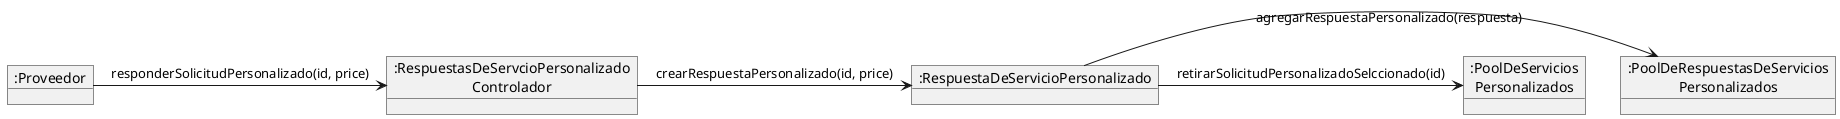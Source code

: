 @startuml

object ":Proveedor" as Proveedor
object ":RespuestasDeServcioPersonalizado\nControlador" as Controlador
object ":RespuestaDeServicioPersonalizado" as Respuesta
object ":PoolDeRespuestasDeServicios\nPersonalizados" as PoolRespuesta
object ":PoolDeServicios\nPersonalizados" as PoolServicio


Proveedor -> Controlador : responderSolicitudPersonalizado(id, price)

Controlador -> Respuesta : crearRespuestaPersonalizado(id, price)

Respuesta -> PoolRespuesta : agregarRespuestaPersonalizado(respuesta)

Respuesta -> PoolServicio : retirarSolicitudPersonalizadoSelccionado(id)

@enduml
